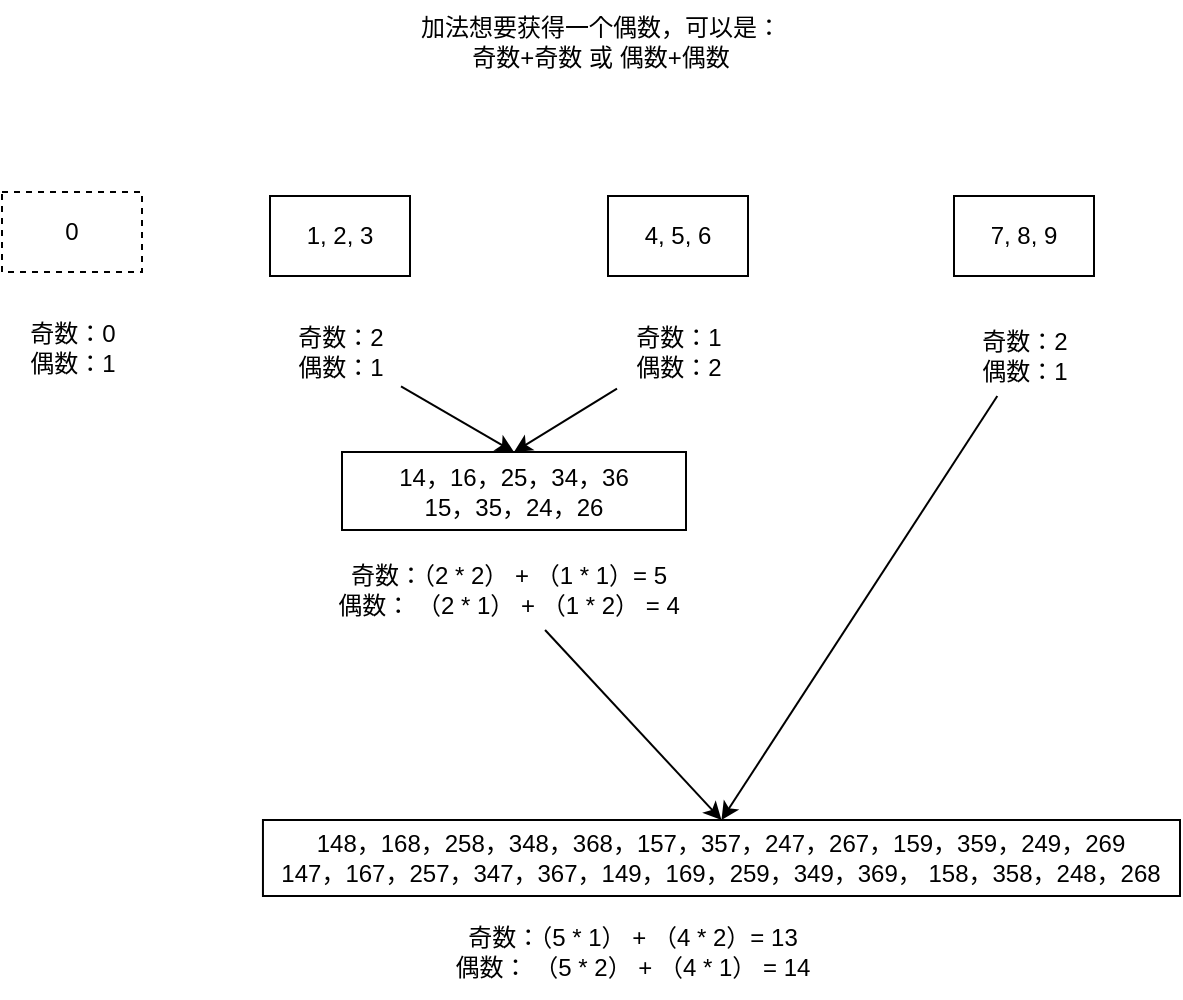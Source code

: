 <mxfile>
    <diagram name="第 1 页" id="6HqXooCNs9hSZixjxbYp">
        <mxGraphModel dx="646" dy="893" grid="0" gridSize="10" guides="1" tooltips="1" connect="1" arrows="1" fold="1" page="0" pageScale="1" pageWidth="827" pageHeight="1169" background="none" math="0" shadow="0">
            <root>
                <mxCell id="0"/>
                <mxCell id="1" parent="0"/>
                <mxCell id="15" style="edgeStyle=none;html=1;entryX=0.5;entryY=0;entryDx=0;entryDy=0;" edge="1" parent="1" source="7" target="14">
                    <mxGeometry relative="1" as="geometry"/>
                </mxCell>
                <mxCell id="16" style="edgeStyle=none;html=1;entryX=0.5;entryY=0;entryDx=0;entryDy=0;" edge="1" parent="1" source="8" target="14">
                    <mxGeometry relative="1" as="geometry"/>
                </mxCell>
                <mxCell id="10" value="加法想要获得一个偶数，可以是：&lt;br&gt;奇数+奇数 或 偶数+偶数" style="text;html=1;align=center;verticalAlign=middle;resizable=0;points=[];autosize=1;strokeColor=none;fillColor=none;" vertex="1" parent="1">
                    <mxGeometry x="519" y="-305" width="198" height="41" as="geometry"/>
                </mxCell>
                <mxCell id="17" value="" style="group" vertex="1" connectable="0" parent="1">
                    <mxGeometry x="453" y="-207" width="70" height="98" as="geometry"/>
                </mxCell>
                <mxCell id="3" value="1, 2, 3" style="rounded=0;whiteSpace=wrap;html=1;" vertex="1" parent="17">
                    <mxGeometry width="70" height="40" as="geometry"/>
                </mxCell>
                <mxCell id="7" value="奇数：2&lt;br&gt;偶数：1" style="text;html=1;align=center;verticalAlign=middle;resizable=0;points=[];autosize=1;strokeColor=none;fillColor=none;" vertex="1" parent="17">
                    <mxGeometry x="4.5" y="57" width="61" height="41" as="geometry"/>
                </mxCell>
                <mxCell id="18" value="" style="group" vertex="1" connectable="0" parent="1">
                    <mxGeometry x="622" y="-207" width="70" height="98" as="geometry"/>
                </mxCell>
                <mxCell id="4" value="4, 5, 6" style="rounded=0;whiteSpace=wrap;html=1;" vertex="1" parent="18">
                    <mxGeometry width="70" height="40" as="geometry"/>
                </mxCell>
                <mxCell id="8" value="奇数：1&lt;br&gt;偶数：2" style="text;html=1;align=center;verticalAlign=middle;resizable=0;points=[];autosize=1;strokeColor=none;fillColor=none;" vertex="1" parent="18">
                    <mxGeometry x="4.5" y="57" width="61" height="41" as="geometry"/>
                </mxCell>
                <mxCell id="19" value="" style="group" vertex="1" connectable="0" parent="1">
                    <mxGeometry x="477" y="-79" width="189" height="89" as="geometry"/>
                </mxCell>
                <mxCell id="13" value="奇数：（2 * 2） + （1 * 1）= 5&lt;br&gt;偶数： （2 * 1） + （1 * 2） = 4" style="text;html=1;align=center;verticalAlign=middle;resizable=0;points=[];autosize=1;strokeColor=none;fillColor=none;" vertex="1" parent="19">
                    <mxGeometry y="48" width="189" height="41" as="geometry"/>
                </mxCell>
                <mxCell id="14" value="14，16，25，34，36&lt;br&gt;15，35，24，26" style="rounded=0;whiteSpace=wrap;html=1;" vertex="1" parent="19">
                    <mxGeometry x="12" width="172" height="39" as="geometry"/>
                </mxCell>
                <mxCell id="20" value="" style="group" vertex="1" connectable="0" parent="1">
                    <mxGeometry x="433" y="105" width="475" height="89" as="geometry"/>
                </mxCell>
                <mxCell id="21" value="奇数：（5 * 1） + （4 * 2）= 13&lt;br&gt;偶数： （5 * 2） + （4 * 1） = 14" style="text;html=1;align=center;verticalAlign=middle;resizable=0;points=[];autosize=1;strokeColor=none;fillColor=none;" vertex="1" parent="20">
                    <mxGeometry x="103.649" y="45" width="195" height="41" as="geometry"/>
                </mxCell>
                <mxCell id="22" value="148，168，258，348，368，157，357，247，267，159，359，249，269&lt;br&gt;147，167，257，347，367，149，169，259，349，369，&amp;nbsp;158，358，248，268" style="rounded=0;whiteSpace=wrap;html=1;" vertex="1" parent="20">
                    <mxGeometry x="16.474" width="458.526" height="38" as="geometry"/>
                </mxCell>
                <mxCell id="23" style="edgeStyle=none;html=1;entryX=0.5;entryY=0;entryDx=0;entryDy=0;" edge="1" parent="1" source="13" target="22">
                    <mxGeometry relative="1" as="geometry"/>
                </mxCell>
                <mxCell id="24" value="" style="group" vertex="1" connectable="0" parent="1">
                    <mxGeometry x="795" y="-207" width="70" height="100" as="geometry"/>
                </mxCell>
                <mxCell id="5" value="7, 8, 9" style="rounded=0;whiteSpace=wrap;html=1;" vertex="1" parent="24">
                    <mxGeometry width="70" height="40" as="geometry"/>
                </mxCell>
                <mxCell id="9" value="奇数：2&lt;br&gt;偶数：1" style="text;html=1;align=center;verticalAlign=middle;resizable=0;points=[];autosize=1;strokeColor=none;fillColor=none;" vertex="1" parent="24">
                    <mxGeometry x="4.5" y="59" width="61" height="41" as="geometry"/>
                </mxCell>
                <mxCell id="25" style="edgeStyle=none;html=1;entryX=0.5;entryY=0;entryDx=0;entryDy=0;" edge="1" parent="1" source="9" target="22">
                    <mxGeometry relative="1" as="geometry"/>
                </mxCell>
                <mxCell id="27" value="" style="group;dashed=1;" vertex="1" connectable="0" parent="1">
                    <mxGeometry x="319" y="-209" width="70" height="98" as="geometry"/>
                </mxCell>
                <mxCell id="28" value="0" style="rounded=0;whiteSpace=wrap;html=1;dashed=1;" vertex="1" parent="27">
                    <mxGeometry width="70" height="40" as="geometry"/>
                </mxCell>
                <mxCell id="29" value="奇数：0&lt;br&gt;偶数：1" style="text;html=1;align=center;verticalAlign=middle;resizable=0;points=[];autosize=1;strokeColor=none;fillColor=none;" vertex="1" parent="27">
                    <mxGeometry x="4.5" y="57" width="61" height="41" as="geometry"/>
                </mxCell>
            </root>
        </mxGraphModel>
    </diagram>
</mxfile>